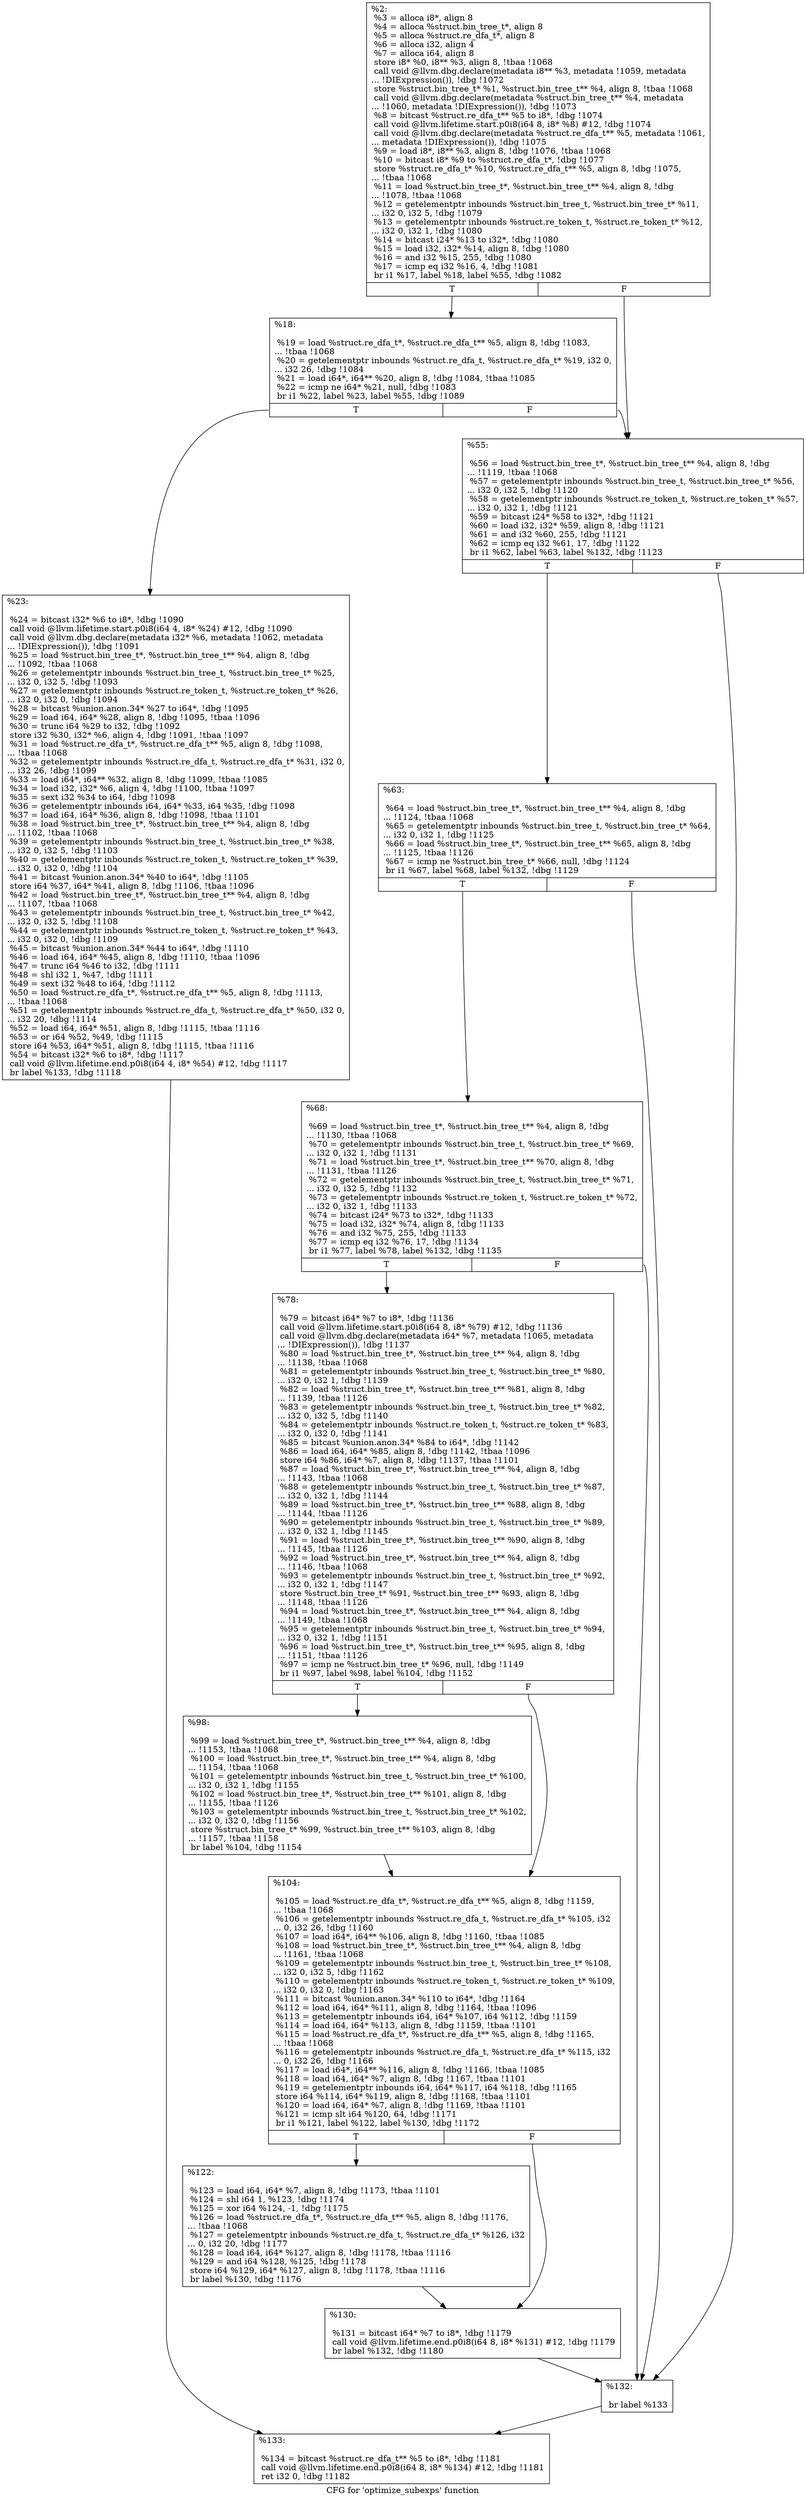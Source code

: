 digraph "CFG for 'optimize_subexps' function" {
	label="CFG for 'optimize_subexps' function";

	Node0xb2abb0 [shape=record,label="{%2:\l  %3 = alloca i8*, align 8\l  %4 = alloca %struct.bin_tree_t*, align 8\l  %5 = alloca %struct.re_dfa_t*, align 8\l  %6 = alloca i32, align 4\l  %7 = alloca i64, align 8\l  store i8* %0, i8** %3, align 8, !tbaa !1068\l  call void @llvm.dbg.declare(metadata i8** %3, metadata !1059, metadata\l... !DIExpression()), !dbg !1072\l  store %struct.bin_tree_t* %1, %struct.bin_tree_t** %4, align 8, !tbaa !1068\l  call void @llvm.dbg.declare(metadata %struct.bin_tree_t** %4, metadata\l... !1060, metadata !DIExpression()), !dbg !1073\l  %8 = bitcast %struct.re_dfa_t** %5 to i8*, !dbg !1074\l  call void @llvm.lifetime.start.p0i8(i64 8, i8* %8) #12, !dbg !1074\l  call void @llvm.dbg.declare(metadata %struct.re_dfa_t** %5, metadata !1061,\l... metadata !DIExpression()), !dbg !1075\l  %9 = load i8*, i8** %3, align 8, !dbg !1076, !tbaa !1068\l  %10 = bitcast i8* %9 to %struct.re_dfa_t*, !dbg !1077\l  store %struct.re_dfa_t* %10, %struct.re_dfa_t** %5, align 8, !dbg !1075,\l... !tbaa !1068\l  %11 = load %struct.bin_tree_t*, %struct.bin_tree_t** %4, align 8, !dbg\l... !1078, !tbaa !1068\l  %12 = getelementptr inbounds %struct.bin_tree_t, %struct.bin_tree_t* %11,\l... i32 0, i32 5, !dbg !1079\l  %13 = getelementptr inbounds %struct.re_token_t, %struct.re_token_t* %12,\l... i32 0, i32 1, !dbg !1080\l  %14 = bitcast i24* %13 to i32*, !dbg !1080\l  %15 = load i32, i32* %14, align 8, !dbg !1080\l  %16 = and i32 %15, 255, !dbg !1080\l  %17 = icmp eq i32 %16, 4, !dbg !1081\l  br i1 %17, label %18, label %55, !dbg !1082\l|{<s0>T|<s1>F}}"];
	Node0xb2abb0:s0 -> Node0xb2f580;
	Node0xb2abb0:s1 -> Node0xb2f6f0;
	Node0xb2f580 [shape=record,label="{%18:\l\l  %19 = load %struct.re_dfa_t*, %struct.re_dfa_t** %5, align 8, !dbg !1083,\l... !tbaa !1068\l  %20 = getelementptr inbounds %struct.re_dfa_t, %struct.re_dfa_t* %19, i32 0,\l... i32 26, !dbg !1084\l  %21 = load i64*, i64** %20, align 8, !dbg !1084, !tbaa !1085\l  %22 = icmp ne i64* %21, null, !dbg !1083\l  br i1 %22, label %23, label %55, !dbg !1089\l|{<s0>T|<s1>F}}"];
	Node0xb2f580:s0 -> Node0xb2f6a0;
	Node0xb2f580:s1 -> Node0xb2f6f0;
	Node0xb2f6a0 [shape=record,label="{%23:\l\l  %24 = bitcast i32* %6 to i8*, !dbg !1090\l  call void @llvm.lifetime.start.p0i8(i64 4, i8* %24) #12, !dbg !1090\l  call void @llvm.dbg.declare(metadata i32* %6, metadata !1062, metadata\l... !DIExpression()), !dbg !1091\l  %25 = load %struct.bin_tree_t*, %struct.bin_tree_t** %4, align 8, !dbg\l... !1092, !tbaa !1068\l  %26 = getelementptr inbounds %struct.bin_tree_t, %struct.bin_tree_t* %25,\l... i32 0, i32 5, !dbg !1093\l  %27 = getelementptr inbounds %struct.re_token_t, %struct.re_token_t* %26,\l... i32 0, i32 0, !dbg !1094\l  %28 = bitcast %union.anon.34* %27 to i64*, !dbg !1095\l  %29 = load i64, i64* %28, align 8, !dbg !1095, !tbaa !1096\l  %30 = trunc i64 %29 to i32, !dbg !1092\l  store i32 %30, i32* %6, align 4, !dbg !1091, !tbaa !1097\l  %31 = load %struct.re_dfa_t*, %struct.re_dfa_t** %5, align 8, !dbg !1098,\l... !tbaa !1068\l  %32 = getelementptr inbounds %struct.re_dfa_t, %struct.re_dfa_t* %31, i32 0,\l... i32 26, !dbg !1099\l  %33 = load i64*, i64** %32, align 8, !dbg !1099, !tbaa !1085\l  %34 = load i32, i32* %6, align 4, !dbg !1100, !tbaa !1097\l  %35 = sext i32 %34 to i64, !dbg !1098\l  %36 = getelementptr inbounds i64, i64* %33, i64 %35, !dbg !1098\l  %37 = load i64, i64* %36, align 8, !dbg !1098, !tbaa !1101\l  %38 = load %struct.bin_tree_t*, %struct.bin_tree_t** %4, align 8, !dbg\l... !1102, !tbaa !1068\l  %39 = getelementptr inbounds %struct.bin_tree_t, %struct.bin_tree_t* %38,\l... i32 0, i32 5, !dbg !1103\l  %40 = getelementptr inbounds %struct.re_token_t, %struct.re_token_t* %39,\l... i32 0, i32 0, !dbg !1104\l  %41 = bitcast %union.anon.34* %40 to i64*, !dbg !1105\l  store i64 %37, i64* %41, align 8, !dbg !1106, !tbaa !1096\l  %42 = load %struct.bin_tree_t*, %struct.bin_tree_t** %4, align 8, !dbg\l... !1107, !tbaa !1068\l  %43 = getelementptr inbounds %struct.bin_tree_t, %struct.bin_tree_t* %42,\l... i32 0, i32 5, !dbg !1108\l  %44 = getelementptr inbounds %struct.re_token_t, %struct.re_token_t* %43,\l... i32 0, i32 0, !dbg !1109\l  %45 = bitcast %union.anon.34* %44 to i64*, !dbg !1110\l  %46 = load i64, i64* %45, align 8, !dbg !1110, !tbaa !1096\l  %47 = trunc i64 %46 to i32, !dbg !1111\l  %48 = shl i32 1, %47, !dbg !1111\l  %49 = sext i32 %48 to i64, !dbg !1112\l  %50 = load %struct.re_dfa_t*, %struct.re_dfa_t** %5, align 8, !dbg !1113,\l... !tbaa !1068\l  %51 = getelementptr inbounds %struct.re_dfa_t, %struct.re_dfa_t* %50, i32 0,\l... i32 20, !dbg !1114\l  %52 = load i64, i64* %51, align 8, !dbg !1115, !tbaa !1116\l  %53 = or i64 %52, %49, !dbg !1115\l  store i64 %53, i64* %51, align 8, !dbg !1115, !tbaa !1116\l  %54 = bitcast i32* %6 to i8*, !dbg !1117\l  call void @llvm.lifetime.end.p0i8(i64 4, i8* %54) #12, !dbg !1117\l  br label %133, !dbg !1118\l}"];
	Node0xb2f6a0 -> Node0xb2f9c0;
	Node0xb2f6f0 [shape=record,label="{%55:\l\l  %56 = load %struct.bin_tree_t*, %struct.bin_tree_t** %4, align 8, !dbg\l... !1119, !tbaa !1068\l  %57 = getelementptr inbounds %struct.bin_tree_t, %struct.bin_tree_t* %56,\l... i32 0, i32 5, !dbg !1120\l  %58 = getelementptr inbounds %struct.re_token_t, %struct.re_token_t* %57,\l... i32 0, i32 1, !dbg !1121\l  %59 = bitcast i24* %58 to i32*, !dbg !1121\l  %60 = load i32, i32* %59, align 8, !dbg !1121\l  %61 = and i32 %60, 255, !dbg !1121\l  %62 = icmp eq i32 %61, 17, !dbg !1122\l  br i1 %62, label %63, label %132, !dbg !1123\l|{<s0>T|<s1>F}}"];
	Node0xb2f6f0:s0 -> Node0xb2f740;
	Node0xb2f6f0:s1 -> Node0xb2f970;
	Node0xb2f740 [shape=record,label="{%63:\l\l  %64 = load %struct.bin_tree_t*, %struct.bin_tree_t** %4, align 8, !dbg\l... !1124, !tbaa !1068\l  %65 = getelementptr inbounds %struct.bin_tree_t, %struct.bin_tree_t* %64,\l... i32 0, i32 1, !dbg !1125\l  %66 = load %struct.bin_tree_t*, %struct.bin_tree_t** %65, align 8, !dbg\l... !1125, !tbaa !1126\l  %67 = icmp ne %struct.bin_tree_t* %66, null, !dbg !1124\l  br i1 %67, label %68, label %132, !dbg !1129\l|{<s0>T|<s1>F}}"];
	Node0xb2f740:s0 -> Node0xb2f790;
	Node0xb2f740:s1 -> Node0xb2f970;
	Node0xb2f790 [shape=record,label="{%68:\l\l  %69 = load %struct.bin_tree_t*, %struct.bin_tree_t** %4, align 8, !dbg\l... !1130, !tbaa !1068\l  %70 = getelementptr inbounds %struct.bin_tree_t, %struct.bin_tree_t* %69,\l... i32 0, i32 1, !dbg !1131\l  %71 = load %struct.bin_tree_t*, %struct.bin_tree_t** %70, align 8, !dbg\l... !1131, !tbaa !1126\l  %72 = getelementptr inbounds %struct.bin_tree_t, %struct.bin_tree_t* %71,\l... i32 0, i32 5, !dbg !1132\l  %73 = getelementptr inbounds %struct.re_token_t, %struct.re_token_t* %72,\l... i32 0, i32 1, !dbg !1133\l  %74 = bitcast i24* %73 to i32*, !dbg !1133\l  %75 = load i32, i32* %74, align 8, !dbg !1133\l  %76 = and i32 %75, 255, !dbg !1133\l  %77 = icmp eq i32 %76, 17, !dbg !1134\l  br i1 %77, label %78, label %132, !dbg !1135\l|{<s0>T|<s1>F}}"];
	Node0xb2f790:s0 -> Node0xb2f7e0;
	Node0xb2f790:s1 -> Node0xb2f970;
	Node0xb2f7e0 [shape=record,label="{%78:\l\l  %79 = bitcast i64* %7 to i8*, !dbg !1136\l  call void @llvm.lifetime.start.p0i8(i64 8, i8* %79) #12, !dbg !1136\l  call void @llvm.dbg.declare(metadata i64* %7, metadata !1065, metadata\l... !DIExpression()), !dbg !1137\l  %80 = load %struct.bin_tree_t*, %struct.bin_tree_t** %4, align 8, !dbg\l... !1138, !tbaa !1068\l  %81 = getelementptr inbounds %struct.bin_tree_t, %struct.bin_tree_t* %80,\l... i32 0, i32 1, !dbg !1139\l  %82 = load %struct.bin_tree_t*, %struct.bin_tree_t** %81, align 8, !dbg\l... !1139, !tbaa !1126\l  %83 = getelementptr inbounds %struct.bin_tree_t, %struct.bin_tree_t* %82,\l... i32 0, i32 5, !dbg !1140\l  %84 = getelementptr inbounds %struct.re_token_t, %struct.re_token_t* %83,\l... i32 0, i32 0, !dbg !1141\l  %85 = bitcast %union.anon.34* %84 to i64*, !dbg !1142\l  %86 = load i64, i64* %85, align 8, !dbg !1142, !tbaa !1096\l  store i64 %86, i64* %7, align 8, !dbg !1137, !tbaa !1101\l  %87 = load %struct.bin_tree_t*, %struct.bin_tree_t** %4, align 8, !dbg\l... !1143, !tbaa !1068\l  %88 = getelementptr inbounds %struct.bin_tree_t, %struct.bin_tree_t* %87,\l... i32 0, i32 1, !dbg !1144\l  %89 = load %struct.bin_tree_t*, %struct.bin_tree_t** %88, align 8, !dbg\l... !1144, !tbaa !1126\l  %90 = getelementptr inbounds %struct.bin_tree_t, %struct.bin_tree_t* %89,\l... i32 0, i32 1, !dbg !1145\l  %91 = load %struct.bin_tree_t*, %struct.bin_tree_t** %90, align 8, !dbg\l... !1145, !tbaa !1126\l  %92 = load %struct.bin_tree_t*, %struct.bin_tree_t** %4, align 8, !dbg\l... !1146, !tbaa !1068\l  %93 = getelementptr inbounds %struct.bin_tree_t, %struct.bin_tree_t* %92,\l... i32 0, i32 1, !dbg !1147\l  store %struct.bin_tree_t* %91, %struct.bin_tree_t** %93, align 8, !dbg\l... !1148, !tbaa !1126\l  %94 = load %struct.bin_tree_t*, %struct.bin_tree_t** %4, align 8, !dbg\l... !1149, !tbaa !1068\l  %95 = getelementptr inbounds %struct.bin_tree_t, %struct.bin_tree_t* %94,\l... i32 0, i32 1, !dbg !1151\l  %96 = load %struct.bin_tree_t*, %struct.bin_tree_t** %95, align 8, !dbg\l... !1151, !tbaa !1126\l  %97 = icmp ne %struct.bin_tree_t* %96, null, !dbg !1149\l  br i1 %97, label %98, label %104, !dbg !1152\l|{<s0>T|<s1>F}}"];
	Node0xb2f7e0:s0 -> Node0xb2f830;
	Node0xb2f7e0:s1 -> Node0xb2f880;
	Node0xb2f830 [shape=record,label="{%98:\l\l  %99 = load %struct.bin_tree_t*, %struct.bin_tree_t** %4, align 8, !dbg\l... !1153, !tbaa !1068\l  %100 = load %struct.bin_tree_t*, %struct.bin_tree_t** %4, align 8, !dbg\l... !1154, !tbaa !1068\l  %101 = getelementptr inbounds %struct.bin_tree_t, %struct.bin_tree_t* %100,\l... i32 0, i32 1, !dbg !1155\l  %102 = load %struct.bin_tree_t*, %struct.bin_tree_t** %101, align 8, !dbg\l... !1155, !tbaa !1126\l  %103 = getelementptr inbounds %struct.bin_tree_t, %struct.bin_tree_t* %102,\l... i32 0, i32 0, !dbg !1156\l  store %struct.bin_tree_t* %99, %struct.bin_tree_t** %103, align 8, !dbg\l... !1157, !tbaa !1158\l  br label %104, !dbg !1154\l}"];
	Node0xb2f830 -> Node0xb2f880;
	Node0xb2f880 [shape=record,label="{%104:\l\l  %105 = load %struct.re_dfa_t*, %struct.re_dfa_t** %5, align 8, !dbg !1159,\l... !tbaa !1068\l  %106 = getelementptr inbounds %struct.re_dfa_t, %struct.re_dfa_t* %105, i32\l... 0, i32 26, !dbg !1160\l  %107 = load i64*, i64** %106, align 8, !dbg !1160, !tbaa !1085\l  %108 = load %struct.bin_tree_t*, %struct.bin_tree_t** %4, align 8, !dbg\l... !1161, !tbaa !1068\l  %109 = getelementptr inbounds %struct.bin_tree_t, %struct.bin_tree_t* %108,\l... i32 0, i32 5, !dbg !1162\l  %110 = getelementptr inbounds %struct.re_token_t, %struct.re_token_t* %109,\l... i32 0, i32 0, !dbg !1163\l  %111 = bitcast %union.anon.34* %110 to i64*, !dbg !1164\l  %112 = load i64, i64* %111, align 8, !dbg !1164, !tbaa !1096\l  %113 = getelementptr inbounds i64, i64* %107, i64 %112, !dbg !1159\l  %114 = load i64, i64* %113, align 8, !dbg !1159, !tbaa !1101\l  %115 = load %struct.re_dfa_t*, %struct.re_dfa_t** %5, align 8, !dbg !1165,\l... !tbaa !1068\l  %116 = getelementptr inbounds %struct.re_dfa_t, %struct.re_dfa_t* %115, i32\l... 0, i32 26, !dbg !1166\l  %117 = load i64*, i64** %116, align 8, !dbg !1166, !tbaa !1085\l  %118 = load i64, i64* %7, align 8, !dbg !1167, !tbaa !1101\l  %119 = getelementptr inbounds i64, i64* %117, i64 %118, !dbg !1165\l  store i64 %114, i64* %119, align 8, !dbg !1168, !tbaa !1101\l  %120 = load i64, i64* %7, align 8, !dbg !1169, !tbaa !1101\l  %121 = icmp slt i64 %120, 64, !dbg !1171\l  br i1 %121, label %122, label %130, !dbg !1172\l|{<s0>T|<s1>F}}"];
	Node0xb2f880:s0 -> Node0xb2f8d0;
	Node0xb2f880:s1 -> Node0xb2f920;
	Node0xb2f8d0 [shape=record,label="{%122:\l\l  %123 = load i64, i64* %7, align 8, !dbg !1173, !tbaa !1101\l  %124 = shl i64 1, %123, !dbg !1174\l  %125 = xor i64 %124, -1, !dbg !1175\l  %126 = load %struct.re_dfa_t*, %struct.re_dfa_t** %5, align 8, !dbg !1176,\l... !tbaa !1068\l  %127 = getelementptr inbounds %struct.re_dfa_t, %struct.re_dfa_t* %126, i32\l... 0, i32 20, !dbg !1177\l  %128 = load i64, i64* %127, align 8, !dbg !1178, !tbaa !1116\l  %129 = and i64 %128, %125, !dbg !1178\l  store i64 %129, i64* %127, align 8, !dbg !1178, !tbaa !1116\l  br label %130, !dbg !1176\l}"];
	Node0xb2f8d0 -> Node0xb2f920;
	Node0xb2f920 [shape=record,label="{%130:\l\l  %131 = bitcast i64* %7 to i8*, !dbg !1179\l  call void @llvm.lifetime.end.p0i8(i64 8, i8* %131) #12, !dbg !1179\l  br label %132, !dbg !1180\l}"];
	Node0xb2f920 -> Node0xb2f970;
	Node0xb2f970 [shape=record,label="{%132:\l\l  br label %133\l}"];
	Node0xb2f970 -> Node0xb2f9c0;
	Node0xb2f9c0 [shape=record,label="{%133:\l\l  %134 = bitcast %struct.re_dfa_t** %5 to i8*, !dbg !1181\l  call void @llvm.lifetime.end.p0i8(i64 8, i8* %134) #12, !dbg !1181\l  ret i32 0, !dbg !1182\l}"];
}
